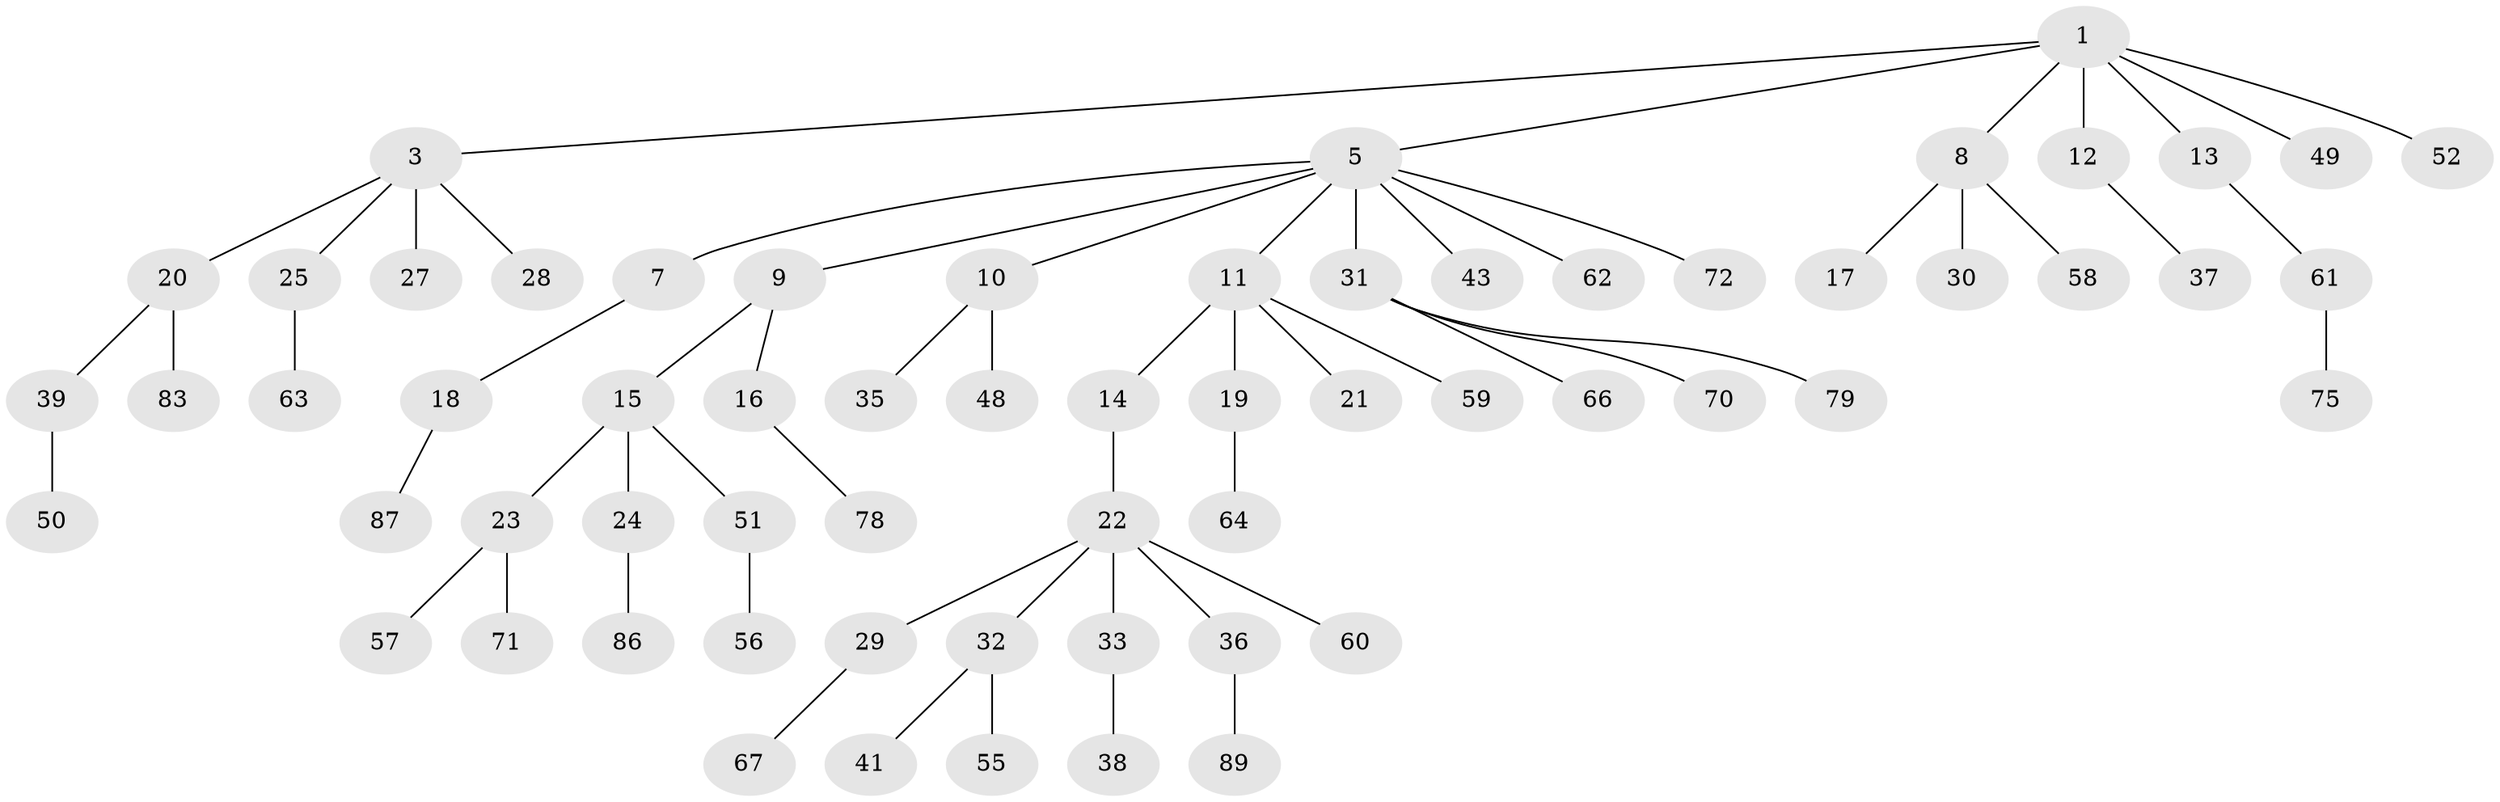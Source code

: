 // original degree distribution, {3: 0.1111111111111111, 6: 0.044444444444444446, 4: 0.05555555555555555, 5: 0.022222222222222223, 2: 0.2777777777777778, 1: 0.4888888888888889}
// Generated by graph-tools (version 1.1) at 2025/19/03/04/25 18:19:08]
// undirected, 63 vertices, 62 edges
graph export_dot {
graph [start="1"]
  node [color=gray90,style=filled];
  1 [super="+2"];
  3 [super="+4"];
  5 [super="+6"];
  7;
  8 [super="+45+26"];
  9;
  10;
  11;
  12;
  13;
  14 [super="+88+69"];
  15;
  16;
  17;
  18;
  19;
  20;
  21;
  22;
  23 [super="+34"];
  24;
  25;
  27 [super="+40"];
  28 [super="+53+65"];
  29 [super="+44"];
  30;
  31 [super="+42+47"];
  32 [super="+77+90+46"];
  33;
  35 [super="+84"];
  36 [super="+68+74"];
  37;
  38;
  39;
  41;
  43;
  48;
  49;
  50;
  51;
  52;
  55;
  56;
  57;
  58 [super="+80"];
  59;
  60;
  61;
  62;
  63;
  64;
  66;
  67;
  70 [super="+81"];
  71;
  72;
  75;
  78;
  79;
  83;
  86;
  87;
  89;
  1 -- 3;
  1 -- 49;
  1 -- 52;
  1 -- 5;
  1 -- 8;
  1 -- 12;
  1 -- 13;
  3 -- 27;
  3 -- 28;
  3 -- 25;
  3 -- 20;
  5 -- 7;
  5 -- 31;
  5 -- 43;
  5 -- 62;
  5 -- 72;
  5 -- 9;
  5 -- 10;
  5 -- 11;
  7 -- 18;
  8 -- 17;
  8 -- 58;
  8 -- 30;
  9 -- 15;
  9 -- 16;
  10 -- 35;
  10 -- 48;
  11 -- 14;
  11 -- 19;
  11 -- 21;
  11 -- 59;
  12 -- 37;
  13 -- 61;
  14 -- 22;
  15 -- 23;
  15 -- 24;
  15 -- 51;
  16 -- 78;
  18 -- 87;
  19 -- 64;
  20 -- 39;
  20 -- 83;
  22 -- 29;
  22 -- 32;
  22 -- 33;
  22 -- 36;
  22 -- 60;
  23 -- 71;
  23 -- 57;
  24 -- 86;
  25 -- 63;
  29 -- 67;
  31 -- 79;
  31 -- 66;
  31 -- 70;
  32 -- 41;
  32 -- 55;
  33 -- 38;
  36 -- 89;
  39 -- 50;
  51 -- 56;
  61 -- 75;
}

